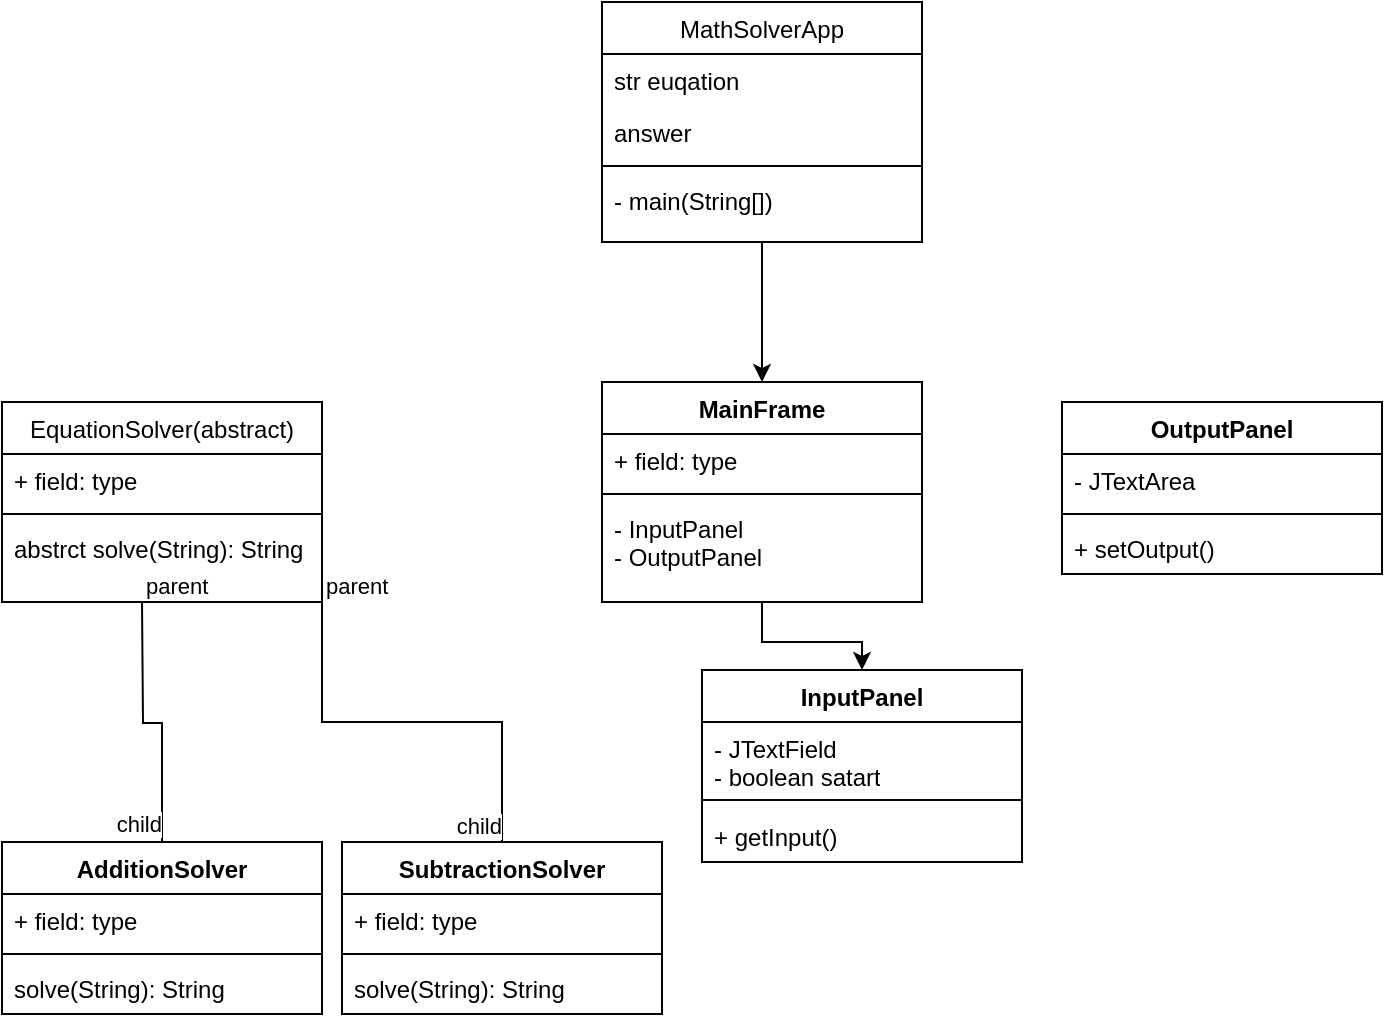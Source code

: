 <mxfile version="24.7.1" type="device">
  <diagram id="C5RBs43oDa-KdzZeNtuy" name="Page-1">
    <mxGraphModel dx="1195" dy="630" grid="1" gridSize="10" guides="1" tooltips="1" connect="1" arrows="1" fold="1" page="1" pageScale="1" pageWidth="827" pageHeight="1169" math="0" shadow="0">
      <root>
        <mxCell id="WIyWlLk6GJQsqaUBKTNV-0" />
        <mxCell id="WIyWlLk6GJQsqaUBKTNV-1" parent="WIyWlLk6GJQsqaUBKTNV-0" />
        <mxCell id="s-NMvkTbbKWW3gd6GpaU-27" value="" style="edgeStyle=orthogonalEdgeStyle;rounded=0;orthogonalLoop=1;jettySize=auto;html=1;" edge="1" parent="WIyWlLk6GJQsqaUBKTNV-1" source="zkfFHV4jXpPFQw0GAbJ--17" target="s-NMvkTbbKWW3gd6GpaU-21">
          <mxGeometry relative="1" as="geometry">
            <Array as="points">
              <mxPoint x="400" y="180" />
              <mxPoint x="400" y="180" />
            </Array>
          </mxGeometry>
        </mxCell>
        <mxCell id="zkfFHV4jXpPFQw0GAbJ--17" value="MathSolverApp" style="swimlane;fontStyle=0;align=center;verticalAlign=top;childLayout=stackLayout;horizontal=1;startSize=26;horizontalStack=0;resizeParent=1;resizeLast=0;collapsible=1;marginBottom=0;rounded=0;shadow=0;strokeWidth=1;" parent="WIyWlLk6GJQsqaUBKTNV-1" vertex="1">
          <mxGeometry x="320" y="10" width="160" height="120" as="geometry">
            <mxRectangle x="550" y="140" width="160" height="26" as="alternateBounds" />
          </mxGeometry>
        </mxCell>
        <mxCell id="zkfFHV4jXpPFQw0GAbJ--18" value="str euqation" style="text;align=left;verticalAlign=top;spacingLeft=4;spacingRight=4;overflow=hidden;rotatable=0;points=[[0,0.5],[1,0.5]];portConstraint=eastwest;" parent="zkfFHV4jXpPFQw0GAbJ--17" vertex="1">
          <mxGeometry y="26" width="160" height="26" as="geometry" />
        </mxCell>
        <mxCell id="zkfFHV4jXpPFQw0GAbJ--19" value="answer" style="text;align=left;verticalAlign=top;spacingLeft=4;spacingRight=4;overflow=hidden;rotatable=0;points=[[0,0.5],[1,0.5]];portConstraint=eastwest;rounded=0;shadow=0;html=0;" parent="zkfFHV4jXpPFQw0GAbJ--17" vertex="1">
          <mxGeometry y="52" width="160" height="26" as="geometry" />
        </mxCell>
        <mxCell id="zkfFHV4jXpPFQw0GAbJ--23" value="" style="line;html=1;strokeWidth=1;align=left;verticalAlign=middle;spacingTop=-1;spacingLeft=3;spacingRight=3;rotatable=0;labelPosition=right;points=[];portConstraint=eastwest;" parent="zkfFHV4jXpPFQw0GAbJ--17" vertex="1">
          <mxGeometry y="78" width="160" height="8" as="geometry" />
        </mxCell>
        <mxCell id="zkfFHV4jXpPFQw0GAbJ--24" value="- main(String[])" style="text;align=left;verticalAlign=top;spacingLeft=4;spacingRight=4;overflow=hidden;rotatable=0;points=[[0,0.5],[1,0.5]];portConstraint=eastwest;" parent="zkfFHV4jXpPFQw0GAbJ--17" vertex="1">
          <mxGeometry y="86" width="160" height="26" as="geometry" />
        </mxCell>
        <mxCell id="s-NMvkTbbKWW3gd6GpaU-0" value="EquationSolver(abstract)" style="swimlane;fontStyle=0;align=center;verticalAlign=top;childLayout=stackLayout;horizontal=1;startSize=26;horizontalStack=0;resizeParent=1;resizeLast=0;collapsible=1;marginBottom=0;rounded=0;shadow=0;strokeWidth=1;" vertex="1" parent="WIyWlLk6GJQsqaUBKTNV-1">
          <mxGeometry x="20" y="210" width="160" height="100" as="geometry">
            <mxRectangle x="550" y="140" width="160" height="26" as="alternateBounds" />
          </mxGeometry>
        </mxCell>
        <mxCell id="s-NMvkTbbKWW3gd6GpaU-1" value="+ field: type" style="text;align=left;verticalAlign=top;spacingLeft=4;spacingRight=4;overflow=hidden;rotatable=0;points=[[0,0.5],[1,0.5]];portConstraint=eastwest;" vertex="1" parent="s-NMvkTbbKWW3gd6GpaU-0">
          <mxGeometry y="26" width="160" height="26" as="geometry" />
        </mxCell>
        <mxCell id="s-NMvkTbbKWW3gd6GpaU-3" value="" style="line;html=1;strokeWidth=1;align=left;verticalAlign=middle;spacingTop=-1;spacingLeft=3;spacingRight=3;rotatable=0;labelPosition=right;points=[];portConstraint=eastwest;" vertex="1" parent="s-NMvkTbbKWW3gd6GpaU-0">
          <mxGeometry y="52" width="160" height="8" as="geometry" />
        </mxCell>
        <mxCell id="s-NMvkTbbKWW3gd6GpaU-4" value="abstrct solve(String): String          " style="text;align=left;verticalAlign=top;spacingLeft=4;spacingRight=4;overflow=hidden;rotatable=0;points=[[0,0.5],[1,0.5]];portConstraint=eastwest;" vertex="1" parent="s-NMvkTbbKWW3gd6GpaU-0">
          <mxGeometry y="60" width="160" height="26" as="geometry" />
        </mxCell>
        <mxCell id="s-NMvkTbbKWW3gd6GpaU-6" value="AdditionSolver    " style="swimlane;fontStyle=1;align=center;verticalAlign=top;childLayout=stackLayout;horizontal=1;startSize=26;horizontalStack=0;resizeParent=1;resizeParentMax=0;resizeLast=0;collapsible=1;marginBottom=0;whiteSpace=wrap;html=1;" vertex="1" parent="WIyWlLk6GJQsqaUBKTNV-1">
          <mxGeometry x="20" y="430" width="160" height="86" as="geometry" />
        </mxCell>
        <mxCell id="s-NMvkTbbKWW3gd6GpaU-7" value="+ field: type" style="text;strokeColor=none;fillColor=none;align=left;verticalAlign=top;spacingLeft=4;spacingRight=4;overflow=hidden;rotatable=0;points=[[0,0.5],[1,0.5]];portConstraint=eastwest;whiteSpace=wrap;html=1;" vertex="1" parent="s-NMvkTbbKWW3gd6GpaU-6">
          <mxGeometry y="26" width="160" height="26" as="geometry" />
        </mxCell>
        <mxCell id="s-NMvkTbbKWW3gd6GpaU-8" value="" style="line;strokeWidth=1;fillColor=none;align=left;verticalAlign=middle;spacingTop=-1;spacingLeft=3;spacingRight=3;rotatable=0;labelPosition=right;points=[];portConstraint=eastwest;strokeColor=inherit;" vertex="1" parent="s-NMvkTbbKWW3gd6GpaU-6">
          <mxGeometry y="52" width="160" height="8" as="geometry" />
        </mxCell>
        <mxCell id="s-NMvkTbbKWW3gd6GpaU-9" value="&lt;span style=&quot;text-wrap: nowrap;&quot;&gt;solve(String): String&lt;/span&gt;" style="text;strokeColor=none;fillColor=none;align=left;verticalAlign=top;spacingLeft=4;spacingRight=4;overflow=hidden;rotatable=0;points=[[0,0.5],[1,0.5]];portConstraint=eastwest;whiteSpace=wrap;html=1;" vertex="1" parent="s-NMvkTbbKWW3gd6GpaU-6">
          <mxGeometry y="60" width="160" height="26" as="geometry" />
        </mxCell>
        <mxCell id="s-NMvkTbbKWW3gd6GpaU-10" value="SubtractionSolver " style="swimlane;fontStyle=1;align=center;verticalAlign=top;childLayout=stackLayout;horizontal=1;startSize=26;horizontalStack=0;resizeParent=1;resizeParentMax=0;resizeLast=0;collapsible=1;marginBottom=0;whiteSpace=wrap;html=1;" vertex="1" parent="WIyWlLk6GJQsqaUBKTNV-1">
          <mxGeometry x="190" y="430" width="160" height="86" as="geometry" />
        </mxCell>
        <mxCell id="s-NMvkTbbKWW3gd6GpaU-11" value="+ field: type" style="text;strokeColor=none;fillColor=none;align=left;verticalAlign=top;spacingLeft=4;spacingRight=4;overflow=hidden;rotatable=0;points=[[0,0.5],[1,0.5]];portConstraint=eastwest;whiteSpace=wrap;html=1;" vertex="1" parent="s-NMvkTbbKWW3gd6GpaU-10">
          <mxGeometry y="26" width="160" height="26" as="geometry" />
        </mxCell>
        <mxCell id="s-NMvkTbbKWW3gd6GpaU-12" value="" style="line;strokeWidth=1;fillColor=none;align=left;verticalAlign=middle;spacingTop=-1;spacingLeft=3;spacingRight=3;rotatable=0;labelPosition=right;points=[];portConstraint=eastwest;strokeColor=inherit;" vertex="1" parent="s-NMvkTbbKWW3gd6GpaU-10">
          <mxGeometry y="52" width="160" height="8" as="geometry" />
        </mxCell>
        <mxCell id="s-NMvkTbbKWW3gd6GpaU-13" value="&lt;span style=&quot;text-wrap: nowrap;&quot;&gt;solve(String): String&lt;/span&gt;" style="text;strokeColor=none;fillColor=none;align=left;verticalAlign=top;spacingLeft=4;spacingRight=4;overflow=hidden;rotatable=0;points=[[0,0.5],[1,0.5]];portConstraint=eastwest;whiteSpace=wrap;html=1;" vertex="1" parent="s-NMvkTbbKWW3gd6GpaU-10">
          <mxGeometry y="60" width="160" height="26" as="geometry" />
        </mxCell>
        <mxCell id="s-NMvkTbbKWW3gd6GpaU-15" value="" style="endArrow=none;html=1;edgeStyle=orthogonalEdgeStyle;rounded=0;entryX=0.5;entryY=0;entryDx=0;entryDy=0;" edge="1" parent="WIyWlLk6GJQsqaUBKTNV-1" target="s-NMvkTbbKWW3gd6GpaU-6">
          <mxGeometry relative="1" as="geometry">
            <mxPoint x="90" y="310" as="sourcePoint" />
            <mxPoint x="380" y="320" as="targetPoint" />
          </mxGeometry>
        </mxCell>
        <mxCell id="s-NMvkTbbKWW3gd6GpaU-16" value="parent" style="edgeLabel;resizable=0;html=1;align=left;verticalAlign=bottom;" connectable="0" vertex="1" parent="s-NMvkTbbKWW3gd6GpaU-15">
          <mxGeometry x="-1" relative="1" as="geometry" />
        </mxCell>
        <mxCell id="s-NMvkTbbKWW3gd6GpaU-17" value="child" style="edgeLabel;resizable=0;html=1;align=right;verticalAlign=bottom;" connectable="0" vertex="1" parent="s-NMvkTbbKWW3gd6GpaU-15">
          <mxGeometry x="1" relative="1" as="geometry" />
        </mxCell>
        <mxCell id="s-NMvkTbbKWW3gd6GpaU-18" value="" style="endArrow=none;html=1;edgeStyle=orthogonalEdgeStyle;rounded=0;entryX=0.5;entryY=0;entryDx=0;entryDy=0;exitX=1;exitY=1;exitDx=0;exitDy=0;" edge="1" parent="WIyWlLk6GJQsqaUBKTNV-1" source="s-NMvkTbbKWW3gd6GpaU-0" target="s-NMvkTbbKWW3gd6GpaU-10">
          <mxGeometry relative="1" as="geometry">
            <mxPoint x="100" y="320" as="sourcePoint" />
            <mxPoint x="110" y="440" as="targetPoint" />
          </mxGeometry>
        </mxCell>
        <mxCell id="s-NMvkTbbKWW3gd6GpaU-19" value="parent" style="edgeLabel;resizable=0;html=1;align=left;verticalAlign=bottom;" connectable="0" vertex="1" parent="s-NMvkTbbKWW3gd6GpaU-18">
          <mxGeometry x="-1" relative="1" as="geometry" />
        </mxCell>
        <mxCell id="s-NMvkTbbKWW3gd6GpaU-20" value="child" style="edgeLabel;resizable=0;html=1;align=right;verticalAlign=bottom;" connectable="0" vertex="1" parent="s-NMvkTbbKWW3gd6GpaU-18">
          <mxGeometry x="1" relative="1" as="geometry" />
        </mxCell>
        <mxCell id="s-NMvkTbbKWW3gd6GpaU-33" value="" style="edgeStyle=orthogonalEdgeStyle;rounded=0;orthogonalLoop=1;jettySize=auto;html=1;entryX=0.5;entryY=0;entryDx=0;entryDy=0;" edge="1" parent="WIyWlLk6GJQsqaUBKTNV-1" source="s-NMvkTbbKWW3gd6GpaU-21" target="s-NMvkTbbKWW3gd6GpaU-29">
          <mxGeometry relative="1" as="geometry">
            <Array as="points">
              <mxPoint x="400" y="330" />
              <mxPoint x="450" y="330" />
            </Array>
          </mxGeometry>
        </mxCell>
        <mxCell id="s-NMvkTbbKWW3gd6GpaU-21" value="MainFrame         " style="swimlane;fontStyle=1;align=center;verticalAlign=top;childLayout=stackLayout;horizontal=1;startSize=26;horizontalStack=0;resizeParent=1;resizeParentMax=0;resizeLast=0;collapsible=1;marginBottom=0;whiteSpace=wrap;html=1;" vertex="1" parent="WIyWlLk6GJQsqaUBKTNV-1">
          <mxGeometry x="320" y="200" width="160" height="110" as="geometry" />
        </mxCell>
        <mxCell id="s-NMvkTbbKWW3gd6GpaU-22" value="+ field: type" style="text;strokeColor=none;fillColor=none;align=left;verticalAlign=top;spacingLeft=4;spacingRight=4;overflow=hidden;rotatable=0;points=[[0,0.5],[1,0.5]];portConstraint=eastwest;whiteSpace=wrap;html=1;" vertex="1" parent="s-NMvkTbbKWW3gd6GpaU-21">
          <mxGeometry y="26" width="160" height="26" as="geometry" />
        </mxCell>
        <mxCell id="s-NMvkTbbKWW3gd6GpaU-23" value="" style="line;strokeWidth=1;fillColor=none;align=left;verticalAlign=middle;spacingTop=-1;spacingLeft=3;spacingRight=3;rotatable=0;labelPosition=right;points=[];portConstraint=eastwest;strokeColor=inherit;" vertex="1" parent="s-NMvkTbbKWW3gd6GpaU-21">
          <mxGeometry y="52" width="160" height="8" as="geometry" />
        </mxCell>
        <mxCell id="s-NMvkTbbKWW3gd6GpaU-24" value=" - InputPanel&lt;div&gt;- OutputPanel&lt;br&gt;&lt;/div&gt;" style="text;strokeColor=none;fillColor=none;align=left;verticalAlign=top;spacingLeft=4;spacingRight=4;overflow=hidden;rotatable=0;points=[[0,0.5],[1,0.5]];portConstraint=eastwest;whiteSpace=wrap;html=1;" vertex="1" parent="s-NMvkTbbKWW3gd6GpaU-21">
          <mxGeometry y="60" width="160" height="50" as="geometry" />
        </mxCell>
        <mxCell id="s-NMvkTbbKWW3gd6GpaU-29" value="InputPanel        " style="swimlane;fontStyle=1;align=center;verticalAlign=top;childLayout=stackLayout;horizontal=1;startSize=26;horizontalStack=0;resizeParent=1;resizeParentMax=0;resizeLast=0;collapsible=1;marginBottom=0;whiteSpace=wrap;html=1;" vertex="1" parent="WIyWlLk6GJQsqaUBKTNV-1">
          <mxGeometry x="370" y="344" width="160" height="96" as="geometry" />
        </mxCell>
        <mxCell id="s-NMvkTbbKWW3gd6GpaU-30" value="- JTextField&lt;br&gt;- boolean satart" style="text;strokeColor=none;fillColor=none;align=left;verticalAlign=top;spacingLeft=4;spacingRight=4;overflow=hidden;rotatable=0;points=[[0,0.5],[1,0.5]];portConstraint=eastwest;whiteSpace=wrap;html=1;" vertex="1" parent="s-NMvkTbbKWW3gd6GpaU-29">
          <mxGeometry y="26" width="160" height="34" as="geometry" />
        </mxCell>
        <mxCell id="s-NMvkTbbKWW3gd6GpaU-31" value="" style="line;strokeWidth=1;fillColor=none;align=left;verticalAlign=middle;spacingTop=-1;spacingLeft=3;spacingRight=3;rotatable=0;labelPosition=right;points=[];portConstraint=eastwest;strokeColor=inherit;" vertex="1" parent="s-NMvkTbbKWW3gd6GpaU-29">
          <mxGeometry y="60" width="160" height="10" as="geometry" />
        </mxCell>
        <mxCell id="s-NMvkTbbKWW3gd6GpaU-32" value="+ getInput()" style="text;strokeColor=none;fillColor=none;align=left;verticalAlign=top;spacingLeft=4;spacingRight=4;overflow=hidden;rotatable=0;points=[[0,0.5],[1,0.5]];portConstraint=eastwest;whiteSpace=wrap;html=1;" vertex="1" parent="s-NMvkTbbKWW3gd6GpaU-29">
          <mxGeometry y="70" width="160" height="26" as="geometry" />
        </mxCell>
        <mxCell id="s-NMvkTbbKWW3gd6GpaU-38" value="OutputPanel       " style="swimlane;fontStyle=1;align=center;verticalAlign=top;childLayout=stackLayout;horizontal=1;startSize=26;horizontalStack=0;resizeParent=1;resizeParentMax=0;resizeLast=0;collapsible=1;marginBottom=0;whiteSpace=wrap;html=1;" vertex="1" parent="WIyWlLk6GJQsqaUBKTNV-1">
          <mxGeometry x="550" y="210" width="160" height="86" as="geometry" />
        </mxCell>
        <mxCell id="s-NMvkTbbKWW3gd6GpaU-39" value="- JTextArea      " style="text;strokeColor=none;fillColor=none;align=left;verticalAlign=top;spacingLeft=4;spacingRight=4;overflow=hidden;rotatable=0;points=[[0,0.5],[1,0.5]];portConstraint=eastwest;whiteSpace=wrap;html=1;" vertex="1" parent="s-NMvkTbbKWW3gd6GpaU-38">
          <mxGeometry y="26" width="160" height="26" as="geometry" />
        </mxCell>
        <mxCell id="s-NMvkTbbKWW3gd6GpaU-40" value="" style="line;strokeWidth=1;fillColor=none;align=left;verticalAlign=middle;spacingTop=-1;spacingLeft=3;spacingRight=3;rotatable=0;labelPosition=right;points=[];portConstraint=eastwest;strokeColor=inherit;" vertex="1" parent="s-NMvkTbbKWW3gd6GpaU-38">
          <mxGeometry y="52" width="160" height="8" as="geometry" />
        </mxCell>
        <mxCell id="s-NMvkTbbKWW3gd6GpaU-41" value="+ setOutput()" style="text;strokeColor=none;fillColor=none;align=left;verticalAlign=top;spacingLeft=4;spacingRight=4;overflow=hidden;rotatable=0;points=[[0,0.5],[1,0.5]];portConstraint=eastwest;whiteSpace=wrap;html=1;" vertex="1" parent="s-NMvkTbbKWW3gd6GpaU-38">
          <mxGeometry y="60" width="160" height="26" as="geometry" />
        </mxCell>
      </root>
    </mxGraphModel>
  </diagram>
</mxfile>

